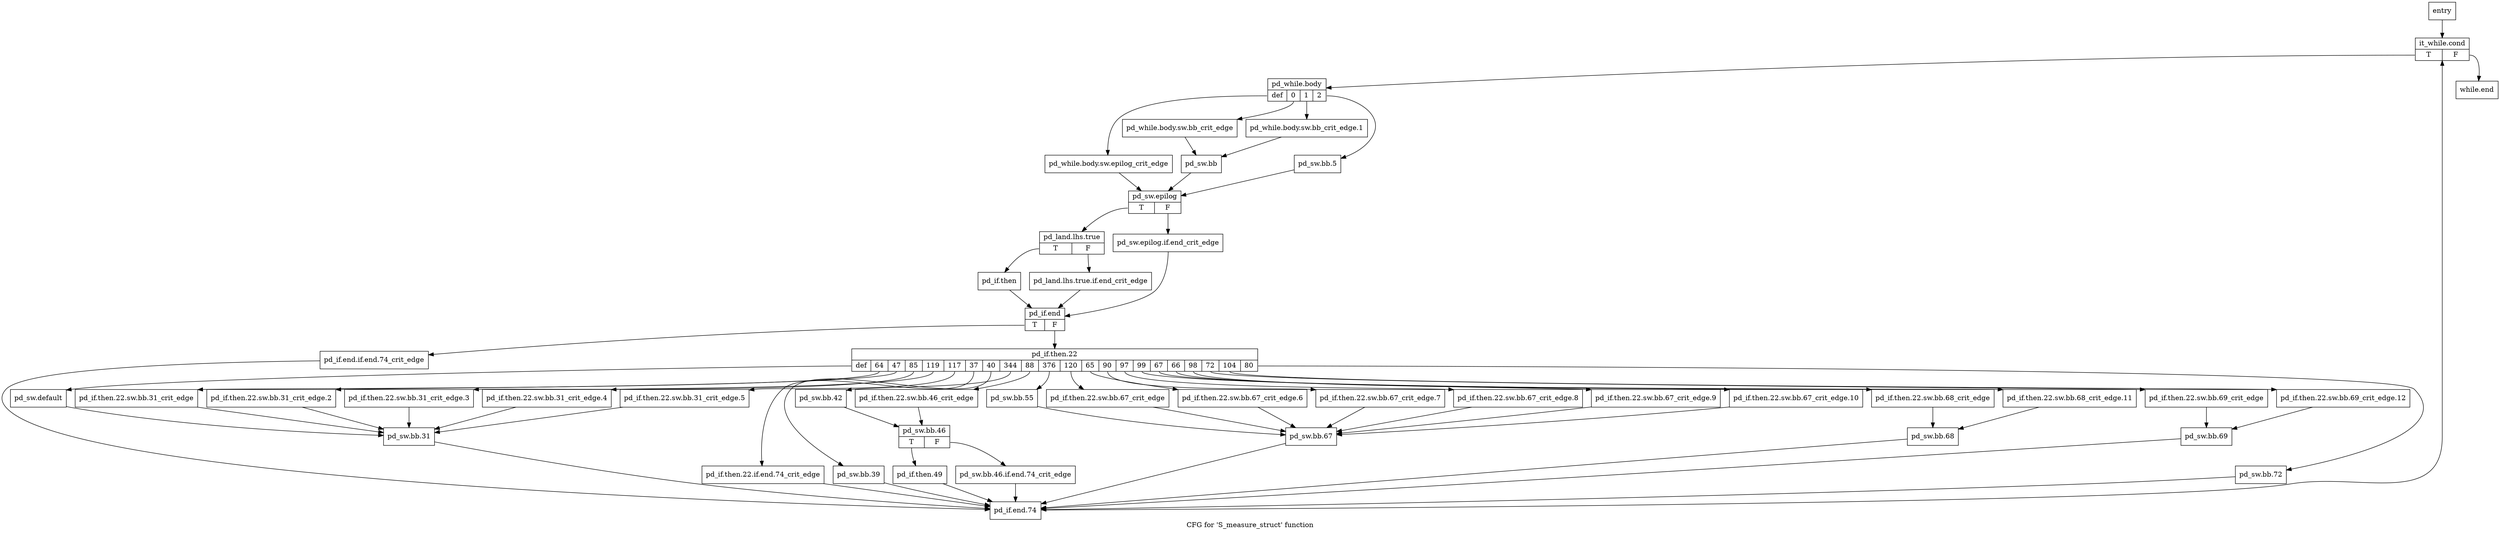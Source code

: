 digraph "CFG for 'S_measure_struct' function" {
	label="CFG for 'S_measure_struct' function";

	Node0x354a580 [shape=record,label="{entry}"];
	Node0x354a580 -> Node0x354a5d0;
	Node0x354a5d0 [shape=record,label="{it_while.cond|{<s0>T|<s1>F}}"];
	Node0x354a5d0:s0 -> Node0x354a620;
	Node0x354a5d0:s1 -> Node0x354b3e0;
	Node0x354a620 [shape=record,label="{pd_while.body|{<s0>def|<s1>0|<s2>1|<s3>2}}"];
	Node0x354a620:s0 -> Node0x354a710;
	Node0x354a620:s1 -> Node0x354a6c0;
	Node0x354a620:s2 -> Node0x354a670;
	Node0x354a620:s3 -> Node0x354a7b0;
	Node0x354a670 [shape=record,label="{pd_while.body.sw.bb_crit_edge.1}"];
	Node0x354a670 -> Node0x354a760;
	Node0x354a6c0 [shape=record,label="{pd_while.body.sw.bb_crit_edge}"];
	Node0x354a6c0 -> Node0x354a760;
	Node0x354a710 [shape=record,label="{pd_while.body.sw.epilog_crit_edge}"];
	Node0x354a710 -> Node0x354a800;
	Node0x354a760 [shape=record,label="{pd_sw.bb}"];
	Node0x354a760 -> Node0x354a800;
	Node0x354a7b0 [shape=record,label="{pd_sw.bb.5}"];
	Node0x354a7b0 -> Node0x354a800;
	Node0x354a800 [shape=record,label="{pd_sw.epilog|{<s0>T|<s1>F}}"];
	Node0x354a800:s0 -> Node0x354a8a0;
	Node0x354a800:s1 -> Node0x354a850;
	Node0x354a850 [shape=record,label="{pd_sw.epilog.if.end_crit_edge}"];
	Node0x354a850 -> Node0x354a990;
	Node0x354a8a0 [shape=record,label="{pd_land.lhs.true|{<s0>T|<s1>F}}"];
	Node0x354a8a0:s0 -> Node0x354a940;
	Node0x354a8a0:s1 -> Node0x354a8f0;
	Node0x354a8f0 [shape=record,label="{pd_land.lhs.true.if.end_crit_edge}"];
	Node0x354a8f0 -> Node0x354a990;
	Node0x354a940 [shape=record,label="{pd_if.then}"];
	Node0x354a940 -> Node0x354a990;
	Node0x354a990 [shape=record,label="{pd_if.end|{<s0>T|<s1>F}}"];
	Node0x354a990:s0 -> Node0x354a9e0;
	Node0x354a990:s1 -> Node0x354aa30;
	Node0x354a9e0 [shape=record,label="{pd_if.end.if.end.74_crit_edge}"];
	Node0x354a9e0 -> Node0x354b390;
	Node0x354aa30 [shape=record,label="{pd_if.then.22|{<s0>def|<s1>64|<s2>47|<s3>85|<s4>119|<s5>117|<s6>37|<s7>40|<s8>344|<s9>88|<s10>376|<s11>120|<s12>65|<s13>90|<s14>97|<s15>99|<s16>67|<s17>66|<s18>98|<s19>72|<s20>104|<s21>80}}"];
	Node0x354aa30:s0 -> Node0x354afd0;
	Node0x354aa30:s1 -> Node0x354af80;
	Node0x354aa30:s2 -> Node0x354af30;
	Node0x354aa30:s3 -> Node0x354aee0;
	Node0x354aa30:s4 -> Node0x354ae90;
	Node0x354aa30:s5 -> Node0x354ae40;
	Node0x354aa30:s6 -> Node0x354adf0;
	Node0x354aa30:s7 -> Node0x354b070;
	Node0x354aa30:s8 -> Node0x354b0c0;
	Node0x354aa30:s9 -> Node0x354ada0;
	Node0x354aa30:s10 -> Node0x354b200;
	Node0x354aa30:s11 -> Node0x354ad50;
	Node0x354aa30:s12 -> Node0x354ad00;
	Node0x354aa30:s13 -> Node0x354acb0;
	Node0x354aa30:s14 -> Node0x354ac60;
	Node0x354aa30:s15 -> Node0x354ac10;
	Node0x354aa30:s16 -> Node0x354abc0;
	Node0x354aa30:s17 -> Node0x354ab70;
	Node0x354aa30:s18 -> Node0x354ab20;
	Node0x354aa30:s19 -> Node0x354aad0;
	Node0x354aa30:s20 -> Node0x354aa80;
	Node0x354aa30:s21 -> Node0x354b340;
	Node0x354aa80 [shape=record,label="{pd_if.then.22.sw.bb.69_crit_edge.12}"];
	Node0x354aa80 -> Node0x354b2f0;
	Node0x354aad0 [shape=record,label="{pd_if.then.22.sw.bb.69_crit_edge}"];
	Node0x354aad0 -> Node0x354b2f0;
	Node0x354ab20 [shape=record,label="{pd_if.then.22.sw.bb.68_crit_edge.11}"];
	Node0x354ab20 -> Node0x354b2a0;
	Node0x354ab70 [shape=record,label="{pd_if.then.22.sw.bb.68_crit_edge}"];
	Node0x354ab70 -> Node0x354b2a0;
	Node0x354abc0 [shape=record,label="{pd_if.then.22.sw.bb.67_crit_edge.10}"];
	Node0x354abc0 -> Node0x354b250;
	Node0x354ac10 [shape=record,label="{pd_if.then.22.sw.bb.67_crit_edge.9}"];
	Node0x354ac10 -> Node0x354b250;
	Node0x354ac60 [shape=record,label="{pd_if.then.22.sw.bb.67_crit_edge.8}"];
	Node0x354ac60 -> Node0x354b250;
	Node0x354acb0 [shape=record,label="{pd_if.then.22.sw.bb.67_crit_edge.7}"];
	Node0x354acb0 -> Node0x354b250;
	Node0x354ad00 [shape=record,label="{pd_if.then.22.sw.bb.67_crit_edge.6}"];
	Node0x354ad00 -> Node0x354b250;
	Node0x354ad50 [shape=record,label="{pd_if.then.22.sw.bb.67_crit_edge}"];
	Node0x354ad50 -> Node0x354b250;
	Node0x354ada0 [shape=record,label="{pd_if.then.22.sw.bb.46_crit_edge}"];
	Node0x354ada0 -> Node0x354b110;
	Node0x354adf0 [shape=record,label="{pd_if.then.22.if.end.74_crit_edge}"];
	Node0x354adf0 -> Node0x354b390;
	Node0x354ae40 [shape=record,label="{pd_if.then.22.sw.bb.31_crit_edge.5}"];
	Node0x354ae40 -> Node0x354b020;
	Node0x354ae90 [shape=record,label="{pd_if.then.22.sw.bb.31_crit_edge.4}"];
	Node0x354ae90 -> Node0x354b020;
	Node0x354aee0 [shape=record,label="{pd_if.then.22.sw.bb.31_crit_edge.3}"];
	Node0x354aee0 -> Node0x354b020;
	Node0x354af30 [shape=record,label="{pd_if.then.22.sw.bb.31_crit_edge.2}"];
	Node0x354af30 -> Node0x354b020;
	Node0x354af80 [shape=record,label="{pd_if.then.22.sw.bb.31_crit_edge}"];
	Node0x354af80 -> Node0x354b020;
	Node0x354afd0 [shape=record,label="{pd_sw.default}"];
	Node0x354afd0 -> Node0x354b020;
	Node0x354b020 [shape=record,label="{pd_sw.bb.31}"];
	Node0x354b020 -> Node0x354b390;
	Node0x354b070 [shape=record,label="{pd_sw.bb.39}"];
	Node0x354b070 -> Node0x354b390;
	Node0x354b0c0 [shape=record,label="{pd_sw.bb.42}"];
	Node0x354b0c0 -> Node0x354b110;
	Node0x354b110 [shape=record,label="{pd_sw.bb.46|{<s0>T|<s1>F}}"];
	Node0x354b110:s0 -> Node0x354b1b0;
	Node0x354b110:s1 -> Node0x354b160;
	Node0x354b160 [shape=record,label="{pd_sw.bb.46.if.end.74_crit_edge}"];
	Node0x354b160 -> Node0x354b390;
	Node0x354b1b0 [shape=record,label="{pd_if.then.49}"];
	Node0x354b1b0 -> Node0x354b390;
	Node0x354b200 [shape=record,label="{pd_sw.bb.55}"];
	Node0x354b200 -> Node0x354b250;
	Node0x354b250 [shape=record,label="{pd_sw.bb.67}"];
	Node0x354b250 -> Node0x354b390;
	Node0x354b2a0 [shape=record,label="{pd_sw.bb.68}"];
	Node0x354b2a0 -> Node0x354b390;
	Node0x354b2f0 [shape=record,label="{pd_sw.bb.69}"];
	Node0x354b2f0 -> Node0x354b390;
	Node0x354b340 [shape=record,label="{pd_sw.bb.72}"];
	Node0x354b340 -> Node0x354b390;
	Node0x354b390 [shape=record,label="{pd_if.end.74}"];
	Node0x354b390 -> Node0x354a5d0;
	Node0x354b3e0 [shape=record,label="{while.end}"];
}
